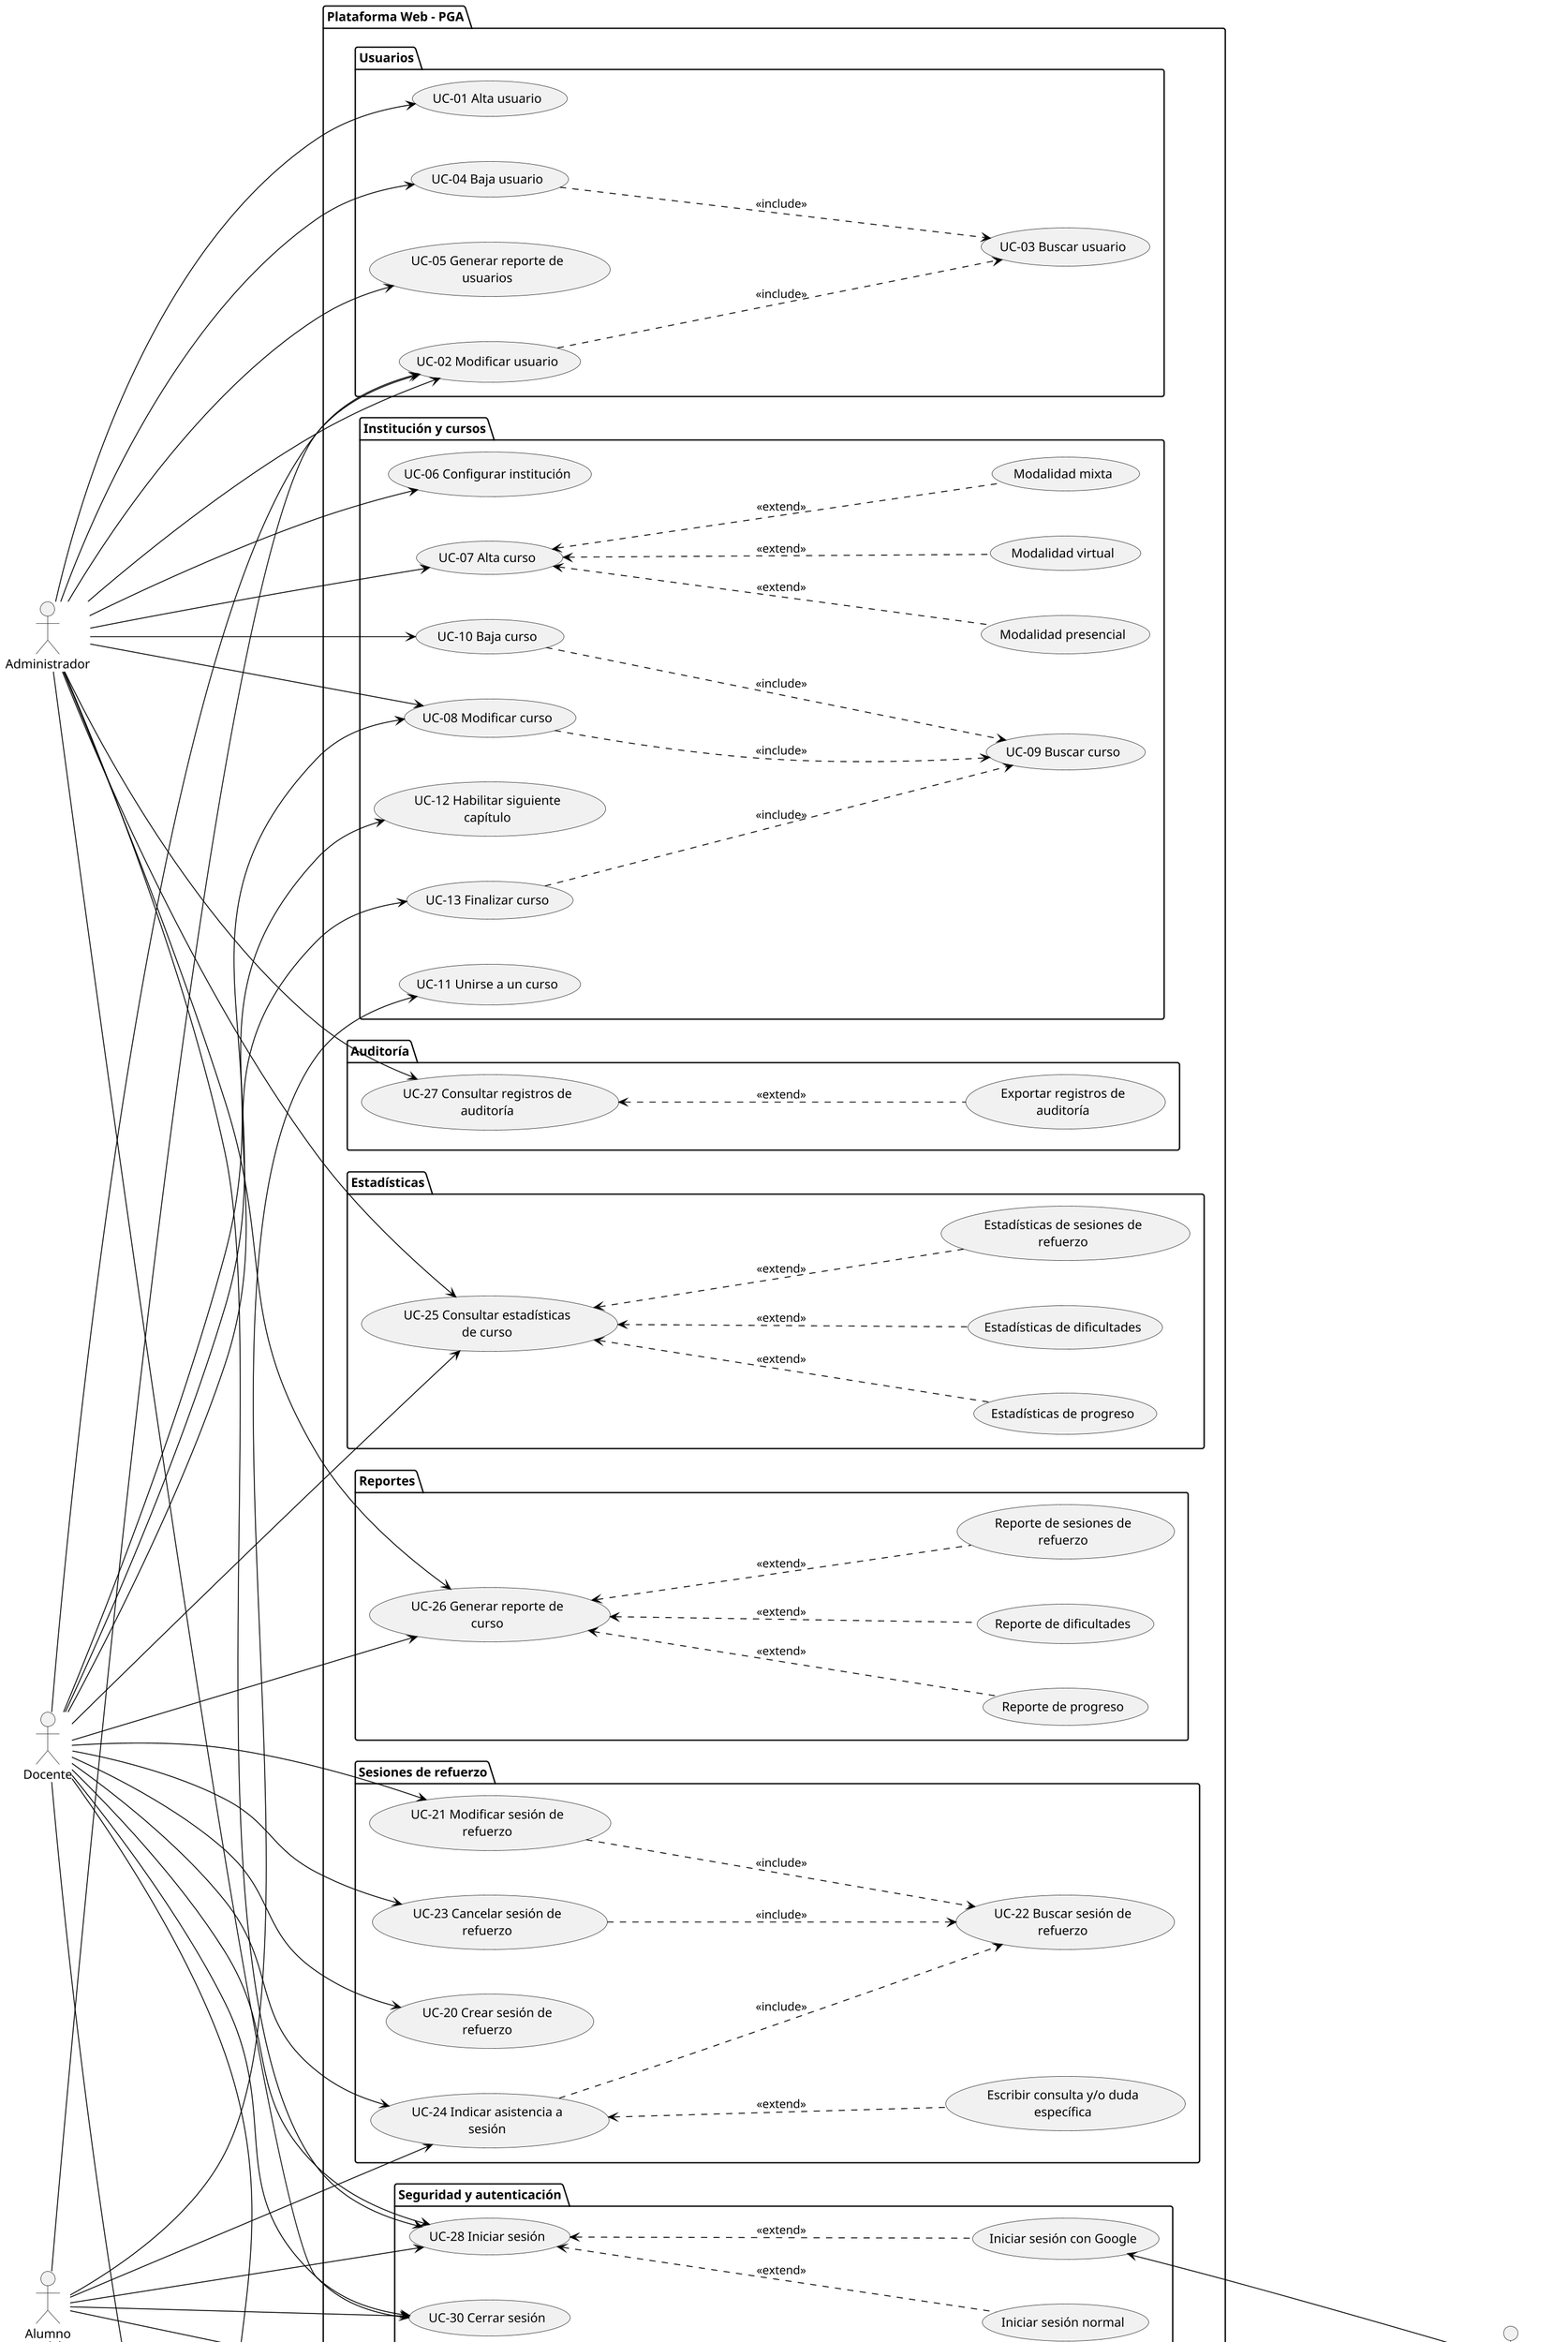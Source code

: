 @startuml DCU_Expandido
left to right direction

skinparam dpi 150
skinparam usecasePadding 25
skinparam actorPadding 100
skinparam packagePadding 20
skinparam wrapWidth 200

skinparam nodesep 50
skinparam ranksep 300

skinparam ArrowThickness 1
skinparam ArrowColor Black


actor Administrador
actor Docente
actor Alumno
actor "Google OAuth 2.0" as GoogleOAuth2
actor Videojuego

package "Plataforma Web - PGA"{
  'Subsistemas'
  package "Usuarios" {
    usecase "UC-01 Alta usuario" as UC01
    usecase "UC-02 Modificar usuario" as UC02
    usecase "UC-03 Buscar usuario" as UC03
    usecase "UC-04 Baja usuario" as UC04
    usecase "UC-05 Generar reporte de usuarios" as UC05

    'Relaciones'
    Administrador --> UC01
    Administrador --> UC02
    Alumno --> UC02
    Docente --> UC02
    UC02 ..> UC03 : <<include>>
    Administrador --> UC04
    UC04 ..> UC03 : <<include>>
    Administrador --> UC05
  }

  package "Institución y cursos" {
    usecase "UC-06 Configurar institución" as UC06
    usecase "UC-07 Alta curso" as UC07
    usecase "Modalidad presencial" as UC07A
    usecase "Modalidad virtual" as UC07B
    usecase "Modalidad mixta" as UC07C
    usecase "UC-08 Modificar curso" as UC08
    usecase "UC-09 Buscar curso" as UC09
    usecase "UC-10 Baja curso" as UC10
    usecase "UC-11 Unirse a un curso" as UC11
    usecase "UC-12 Habilitar siguiente capítulo" as UC12
    usecase "UC-13 Finalizar curso" as UC13

    'Relaciones'
    'Institución
    Administrador --> UC06
    'ABM Cursos
    Administrador --> UC07
    UC07 <.. UC07A : <<extend>>
    UC07 <.. UC07B : <<extend>>
    UC07 <.. UC07C : <<extend>>
    Administrador --> UC08
    Docente --> UC08
    Administrador --> UC10
    UC08 ..> UC09 : <<include>>
    UC10 ..> UC09 : <<include>>
    'Unirse a curso
    Alumno --> UC11
    'Habilitar capítulo
    Docente --> UC12
    Docente --> UC13
    UC13 ..> UC09 : <<include>>
  }

  package "Progreso" {
    usecase "UC-14 Consultar progreso de alumnos" as UC14
    usecase "UC-15 Consultar mi progreso" as UC15
    usecase "UC-16 Sincronizar progreso de alumno" as UC16

    'Relaciones'
    Docente --> UC14
    Alumno --> UC15
    Videojuego -up-> UC16
  }

  package "Dificultades"{
    usecase "UC-17 Consultar dificultades de alumnos" as UC17
    usecase "UC-18 Consultar mis dificultades" as UC18
    usecase "UC-19 Sincronizar dificultades de alumno" as UC19

    'Relaciones'
    Docente --> UC17
    Alumno --> UC18
    Videojuego -up-> UC19
  }

  package "Sesiones de refuerzo" {
    usecase "UC-20 Crear sesión de refuerzo" as UC20
    usecase "UC-21 Modificar sesión de refuerzo" as UC21
    usecase "UC-22 Buscar sesión de refuerzo" as UC22
    usecase "UC-23 Cancelar sesión de refuerzo" as UC23
    usecase "UC-24 Indicar asistencia a sesión" as UC24
    usecase "Escribir consulta y/o duda específica" as UC24A

    'Relaciones'
    Docente --> UC20
    Docente --> UC21
    Docente --> UC23
    UC21 ..> UC22 : <<include>>
    UC23 ..> UC22 : <<include>>
    Docente --> UC24
    Alumno --> UC24
    UC24 ..> UC22 : <<include>>
    UC24 <.. UC24A : <<extend>>
  }

  package "Estadísticas"{
    usecase "UC-25 Consultar estadísticas de curso" as UC25
    usecase "Estadísticas de progreso" as UC25A
    usecase "Estadísticas de dificultades" as UC25B
    usecase "Estadísticas de sesiones de refuerzo" as UC25C

    'Relaciones'
    Docente --> UC25
    Administrador --> UC25
    UC25 <.. UC25A : <<extend>>
    UC25 <.. UC25B : <<extend>>
    UC25 <.. UC25C : <<extend>>
  }

  package "Reportes"{
    usecase "UC-26 Generar reporte de curso" as UC26
    usecase "Reporte de progreso" as UC26A
    usecase "Reporte de dificultades" as UC26B
    usecase "Reporte de sesiones de refuerzo" as UC26C

    'Relaciones'
    Docente --> UC26
    Administrador --> UC26
    UC26 <.. UC26A : <<extend>>
    UC26 <.. UC26B : <<extend>>
    UC26 <.. UC26C : <<extend>>
  }

  package "Auditoría" {
    usecase "UC-27 Consultar registros de auditoría" as UC27
    usecase "Exportar registros de auditoría" as UC27A

    'Relaciones'
    Administrador --> UC27
    UC27 <.. UC27A : <<extend>>
  }

  package "Seguridad y autenticación" {
    usecase "UC-28 Iniciar sesión" as UC28
    usecase "Iniciar sesión normal" as UC28A
    usecase "Iniciar sesión con Google" as UC28B
    usecase "UC-29 Registrarse" as UC29
    usecase "Registro normal" as UC29A
    usecase "Registro con Google" as UC29B
    usecase "UC-30 Cerrar sesión" as UC30

    'Relaciones'
    Administrador --> UC28
    Administrador --> UC30
    Docente --> UC28
    Docente --> UC30
    Alumno --> UC28
    Alumno --> UC29
    Alumno --> UC30
    UC28 <.. UC28A : <<extend>>
    UC28 <.. UC28B : <<extend>>
    UC29 <.. UC29A : <<extend>>
    UC29 <.. UC29B : <<extend>>
    GoogleOAuth2 -up-> UC28B
    GoogleOAuth2 -up-> UC29B
  }

}
@enduml